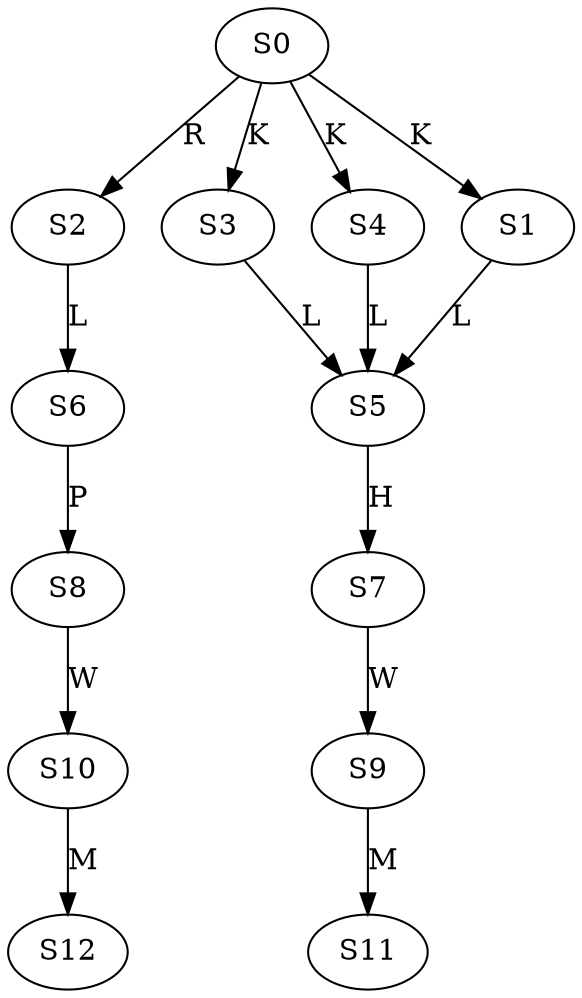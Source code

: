 strict digraph  {
	S0 -> S1 [ label = K ];
	S0 -> S2 [ label = R ];
	S0 -> S3 [ label = K ];
	S0 -> S4 [ label = K ];
	S1 -> S5 [ label = L ];
	S2 -> S6 [ label = L ];
	S3 -> S5 [ label = L ];
	S4 -> S5 [ label = L ];
	S5 -> S7 [ label = H ];
	S6 -> S8 [ label = P ];
	S7 -> S9 [ label = W ];
	S8 -> S10 [ label = W ];
	S9 -> S11 [ label = M ];
	S10 -> S12 [ label = M ];
}
